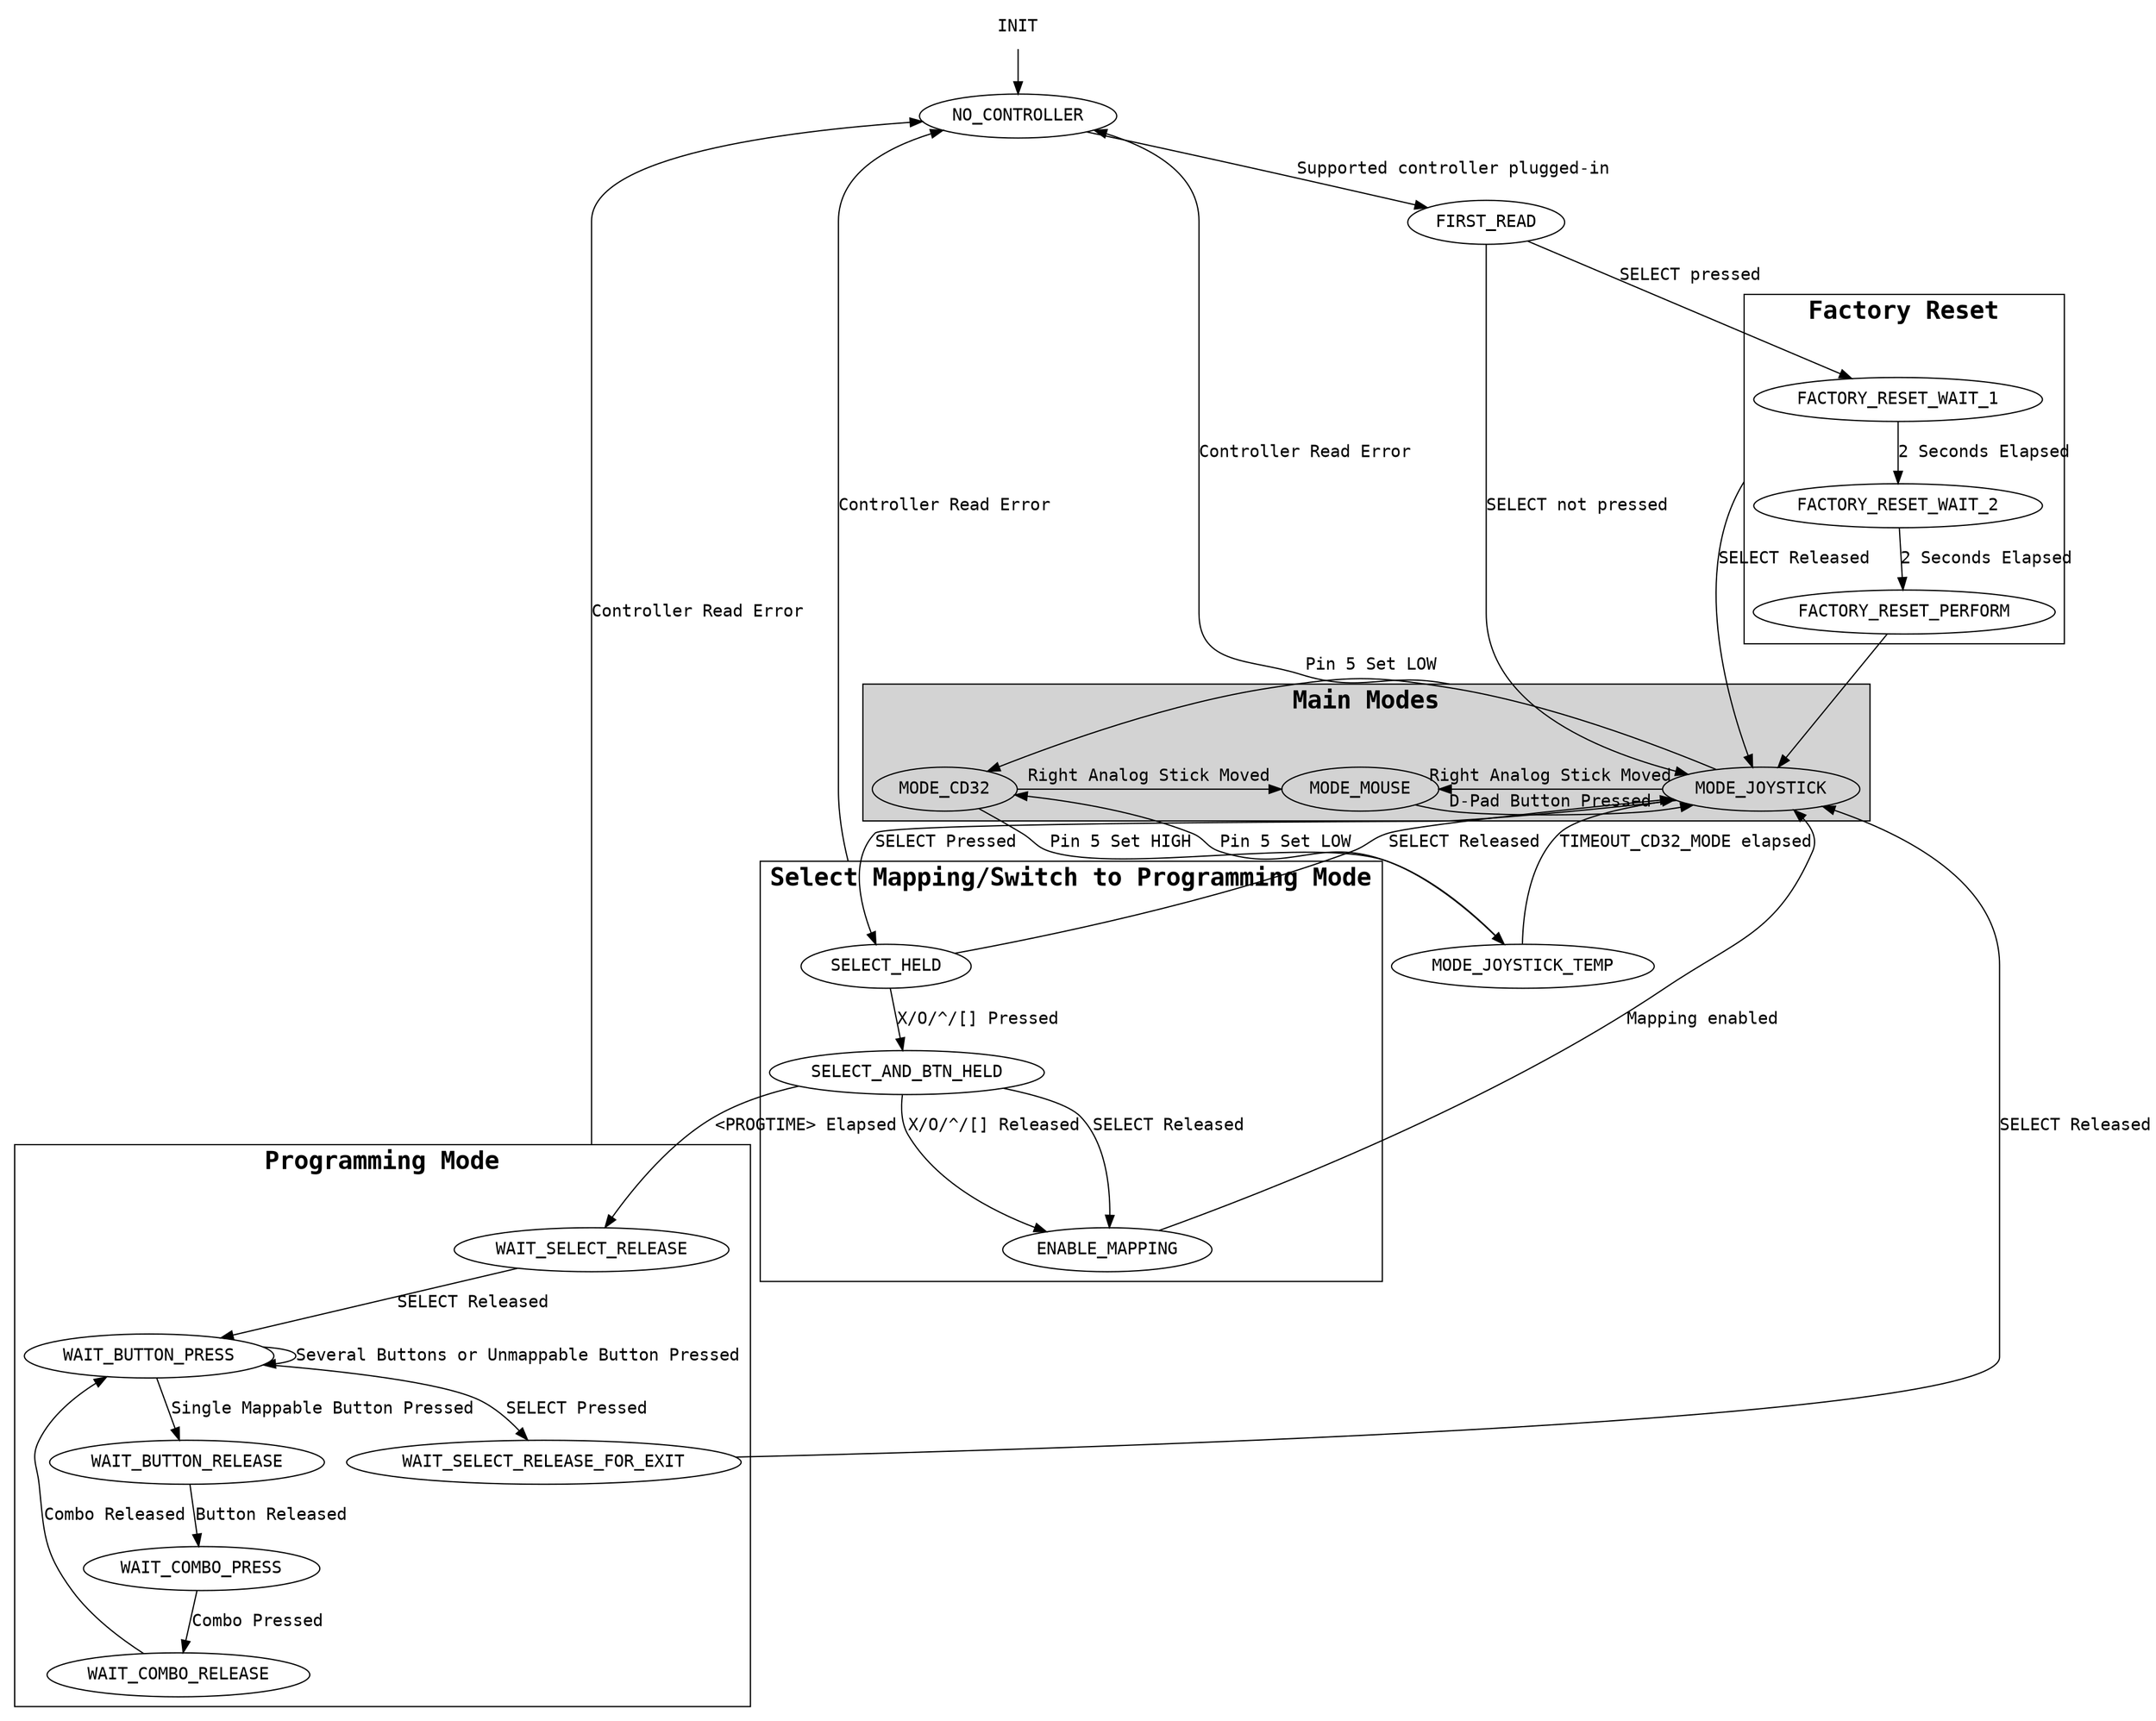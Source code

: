 digraph {
	#ratio = 0.75;

	compound = true;
	newrank = true;
	#splines=line
	edge [splines = "curved"];
	node [fontname = "Courier"];
	edge [fontname = "Courier"];
	#subgraph [fontname = "Courier"];
	clusterrank = "local";
	
	# Initialization
	{
		node [shape = "plaintext"];

		INIT;
	}
	
	NO_CONTROLLER;
	FIRST_READ;

	INIT -> NO_CONTROLLER;
	NO_CONTROLLER -> FIRST_READ [label = "Supported controller plugged-in"];
	FIRST_READ -> FACTORY_RESET_WAIT_1 [label = "SELECT pressed"];
	FIRST_READ -> MODE_JOYSTICK [label = "SELECT not pressed"]

	# Main Mode Transitions
	subgraph "cluster_main" {
		label = "Main Modes";
		fontname = "Courier-bold";
		fontsize = "20pt";
		style = "filled";

		{
			rank="same";
			node [style = "filled"];

			MODE_MOUSE;
			MODE_JOYSTICK;
			MODE_CD32;
		}

		MODE_JOYSTICK -> MODE_MOUSE [label = "Right Analog Stick Moved"];
		MODE_CD32 -> MODE_MOUSE [label = "Right Analog Stick Moved"];
		MODE_MOUSE -> MODE_JOYSTICK [label = "D-Pad Button Pressed"];
		MODE_JOYSTICK -> MODE_CD32 [label = "Pin 5 Set LOW"];
	}

	MODE_CD32 -> MODE_JOYSTICK_TEMP [label = "Pin 5 Set HIGH"];
	MODE_JOYSTICK_TEMP -> MODE_CD32 [label = "Pin 5 Set LOW"];
	MODE_JOYSTICK_TEMP -> MODE_JOYSTICK [label = "TIMEOUT_CD32_MODE elapsed"];

	# This actually represents a transitions valid for all nodes in the cluster
	MODE_JOYSTICK -> NO_CONTROLLER [label = "Controller Read Error", ltail = cluster_main];
	
	subgraph "cluster_progswitch" {
		label = "Select Mapping/Switch to Programming Mode";
		fontname = "Courier-bold";
		fontsize = "20pt";
		
		# States for entering Programming Mode
		SELECT_HELD;
		SELECT_AND_BTN_HELD;
		ENABLE_MAPPING;

		SELECT_HELD -> SELECT_AND_BTN_HELD [label = "X/O/^/[] Pressed"]
		SELECT_AND_BTN_HELD -> ENABLE_MAPPING [label = "X/O/^/[] Released"]
		SELECT_AND_BTN_HELD -> ENABLE_MAPPING [label = "SELECT Released"]
	}

	MODE_JOYSTICK -> SELECT_HELD [label = "SELECT Pressed"]
	SELECT_HELD -> MODE_JOYSTICK [label = "SELECT Released"]
	ENABLE_MAPPING -> MODE_JOYSTICK [label = "Mapping enabled"]
	SELECT_AND_BTN_HELD -> WAIT_SELECT_RELEASE [label = "<PROGTIME> Elapsed"]

	# Again, valid for all nodes in the cluster
	SELECT_HELD -> NO_CONTROLLER [label = "Controller Read Error", ltail = cluster_progswitch];

	subgraph "cluster_progmode" {
		label = "Programming Mode";
		fontname = "Courier-bold";
		fontsize = "20pt";
		
		# Programming Mode States
		WAIT_SELECT_RELEASE;
		WAIT_BUTTON_PRESS;
		WAIT_BUTTON_RELEASE;
		WAIT_COMBO_PRESS;
		WAIT_COMBO_RELEASE;
		WAIT_SELECT_RELEASE_FOR_EXIT;

		WAIT_SELECT_RELEASE -> WAIT_BUTTON_PRESS [label = "SELECT Released"]
		WAIT_BUTTON_PRESS -> WAIT_SELECT_RELEASE_FOR_EXIT [label = "SELECT Pressed"]
		WAIT_BUTTON_PRESS -> WAIT_BUTTON_RELEASE [label = "Single Mappable Button Pressed"]
		WAIT_BUTTON_PRESS -> WAIT_BUTTON_PRESS [label = "Several Buttons or Unmappable Button Pressed"]
		WAIT_BUTTON_RELEASE -> WAIT_COMBO_PRESS [label = "Button Released"]
		WAIT_COMBO_PRESS -> WAIT_COMBO_RELEASE [label = "Combo Pressed"]
		WAIT_COMBO_RELEASE -> WAIT_BUTTON_PRESS [label = "Combo Released"]
	}

	WAIT_SELECT_RELEASE_FOR_EXIT -> MODE_JOYSTICK [label = "SELECT Released"]

	# Guess what??? Valid for all nodes in the cluster
	WAIT_SELECT_RELEASE -> NO_CONTROLLER [label = "Controller Read Error", ltail = cluster_progmode];
	
	subgraph "cluster_reset" {
		label = "Factory Reset";
		fontname = "Courier-bold";
		fontsize = "20pt";
		
		FACTORY_RESET_WAIT_1;
		FACTORY_RESET_WAIT_2;
		FACTORY_RESET_PERFORM;
		
		FACTORY_RESET_WAIT_1 -> FACTORY_RESET_WAIT_2 [label = "2 Seconds Elapsed"];
		FACTORY_RESET_WAIT_2 -> FACTORY_RESET_PERFORM [label = "2 Seconds Elapsed"];
	}
	
	FACTORY_RESET_PERFORM -> MODE_JOYSTICK;
	
	# Valid for all nodes in the cluster
	FACTORY_RESET_WAIT_1 -> MODE_JOYSTICK [label = "SELECT Released", ltail = cluster_reset];
}
